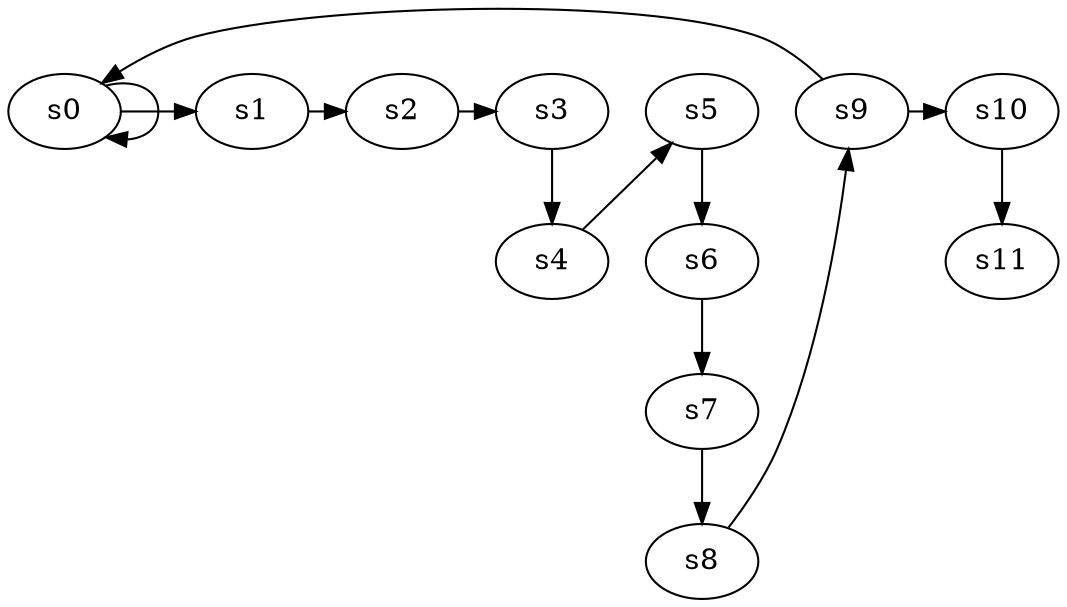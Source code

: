 digraph game_0047_chain_12 {
    s0 [name="s0", player=0];
    s1 [name="s1", player=1, target=1];
    s2 [name="s2", player=0];
    s3 [name="s3", player=1];
    s4 [name="s4", player=0];
    s5 [name="s5", player=1];
    s6 [name="s6", player=0];
    s7 [name="s7", player=1, target=1];
    s8 [name="s8", player=0];
    s9 [name="s9", player=1, target=1];
    s10 [name="s10", player=0, target=1];
    s11 [name="s11", player=1];

    s0 -> s1 [constraint="time % 2 == 1"];
    s1 -> s2 [constraint="time % 2 == 1"];
    s2 -> s3 [constraint="time == 1 || time == 2 || time == 15 || time == 17"];
    s3 -> s4;
    s4 -> s5 [constraint="time % 4 == 1"];
    s5 -> s6;
    s6 -> s7;
    s7 -> s8;
    s8 -> s9 [constraint="time % 3 == 2"];
    s9 -> s10 [constraint="time % 5 == 3"];
    s10 -> s11;
    s0 -> s0 [constraint="time % 3 == 0"];
    s9 -> s0 [constraint="!(time % 3 == 0)"];
}
